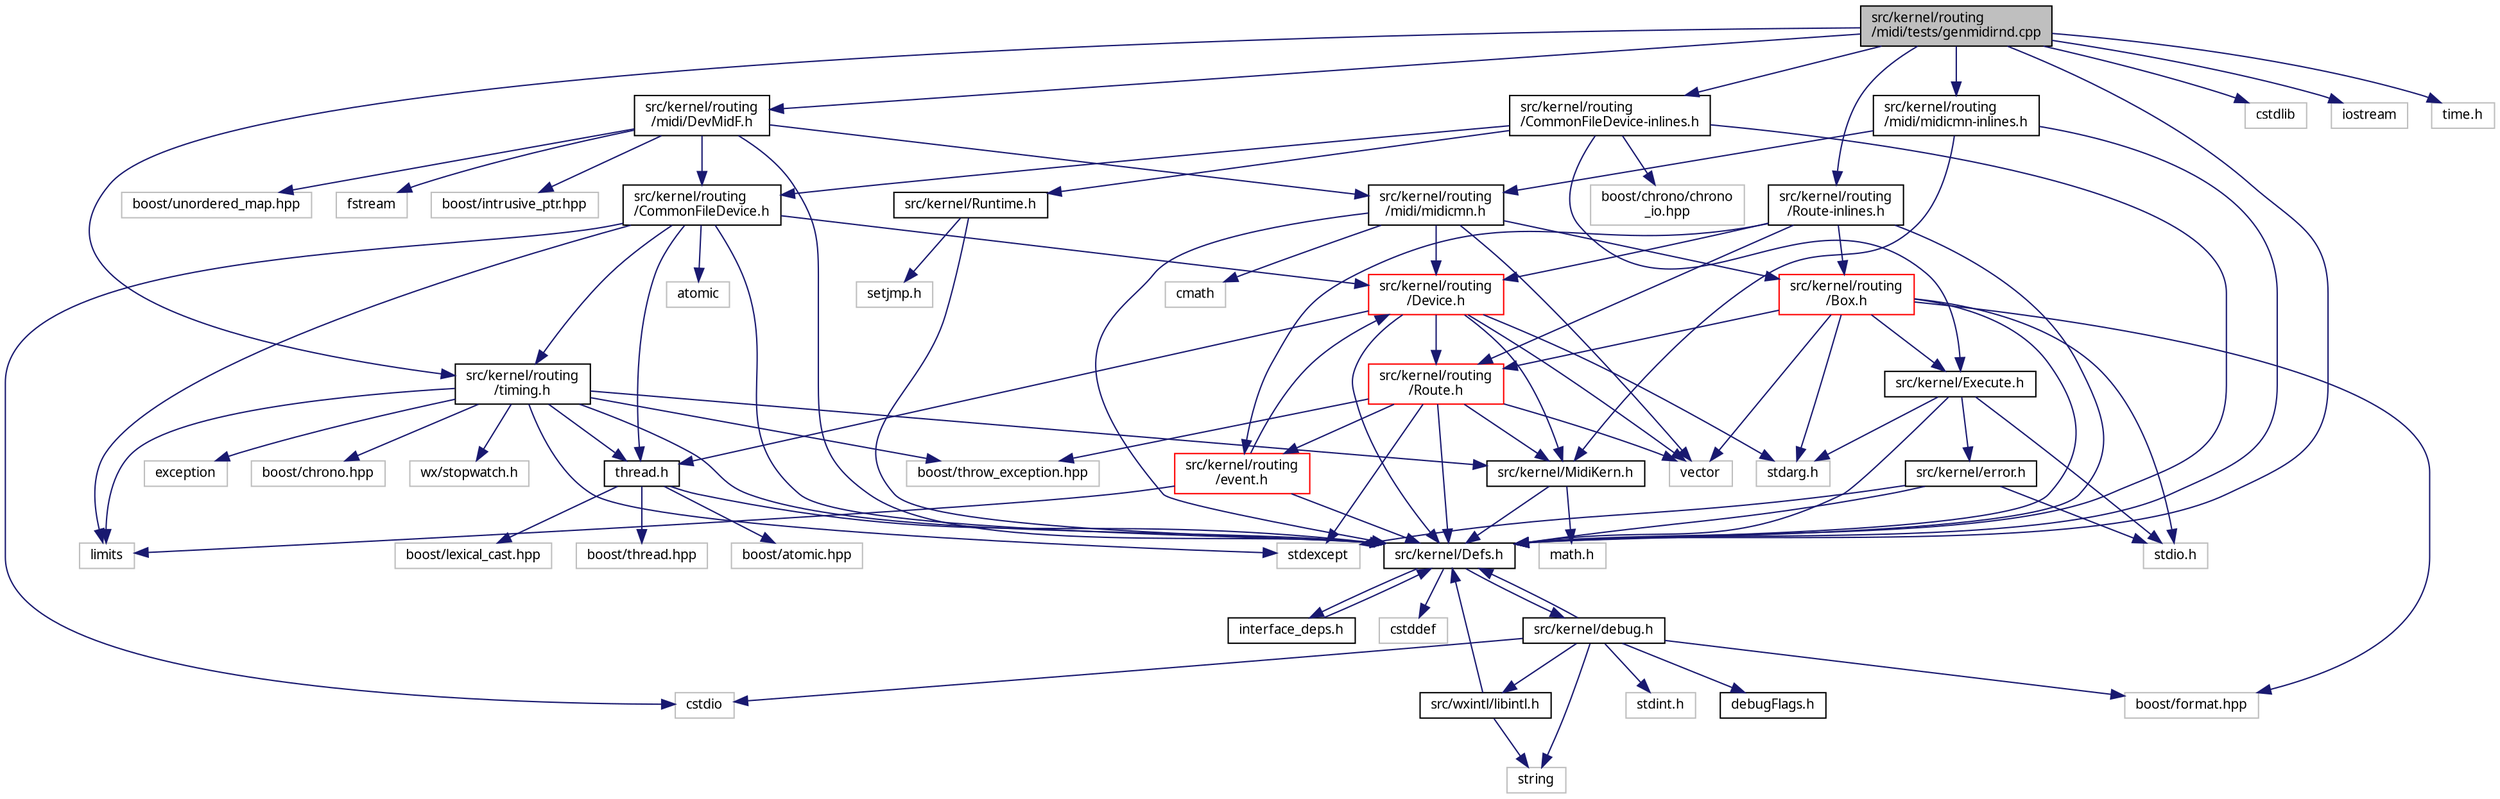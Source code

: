 digraph "src/kernel/routing/midi/tests/genmidirnd.cpp"
{
  edge [fontname="Sans",fontsize="10",labelfontname="Sans",labelfontsize="10"];
  node [fontname="Sans",fontsize="10",shape=record];
  Node0 [label="src/kernel/routing\l/midi/tests/genmidirnd.cpp",height=0.2,width=0.4,color="black", fillcolor="grey75", style="filled", fontcolor="black"];
  Node0 -> Node1 [color="midnightblue",fontsize="10",style="solid",fontname="Sans"];
  Node1 [label="src/kernel/Defs.h",height=0.2,width=0.4,color="black", fillcolor="white", style="filled",URL="$d1/d73/Defs_8h.html",tooltip="Common definitions. "];
  Node1 -> Node2 [color="midnightblue",fontsize="10",style="solid",fontname="Sans"];
  Node2 [label="interface_deps.h",height=0.2,width=0.4,color="black", fillcolor="white", style="filled",URL="$de/ddd/interface__deps_8h.html"];
  Node2 -> Node1 [color="midnightblue",fontsize="10",style="solid",fontname="Sans"];
  Node1 -> Node3 [color="midnightblue",fontsize="10",style="solid",fontname="Sans"];
  Node3 [label="cstddef",height=0.2,width=0.4,color="grey75", fillcolor="white", style="filled"];
  Node1 -> Node4 [color="midnightblue",fontsize="10",style="solid",fontname="Sans"];
  Node4 [label="src/kernel/debug.h",height=0.2,width=0.4,color="black", fillcolor="white", style="filled",URL="$db/d16/debug_8h.html"];
  Node4 -> Node1 [color="midnightblue",fontsize="10",style="solid",fontname="Sans"];
  Node4 -> Node5 [color="midnightblue",fontsize="10",style="solid",fontname="Sans"];
  Node5 [label="src/wxintl/libintl.h",height=0.2,width=0.4,color="black", fillcolor="white", style="filled",URL="$d4/d64/libintl_8h.html"];
  Node5 -> Node1 [color="midnightblue",fontsize="10",style="solid",fontname="Sans"];
  Node5 -> Node6 [color="midnightblue",fontsize="10",style="solid",fontname="Sans"];
  Node6 [label="string",height=0.2,width=0.4,color="grey75", fillcolor="white", style="filled"];
  Node4 -> Node6 [color="midnightblue",fontsize="10",style="solid",fontname="Sans"];
  Node4 -> Node7 [color="midnightblue",fontsize="10",style="solid",fontname="Sans"];
  Node7 [label="cstdio",height=0.2,width=0.4,color="grey75", fillcolor="white", style="filled"];
  Node4 -> Node8 [color="midnightblue",fontsize="10",style="solid",fontname="Sans"];
  Node8 [label="boost/format.hpp",height=0.2,width=0.4,color="grey75", fillcolor="white", style="filled"];
  Node4 -> Node9 [color="midnightblue",fontsize="10",style="solid",fontname="Sans"];
  Node9 [label="stdint.h",height=0.2,width=0.4,color="grey75", fillcolor="white", style="filled"];
  Node4 -> Node10 [color="midnightblue",fontsize="10",style="solid",fontname="Sans"];
  Node10 [label="debugFlags.h",height=0.2,width=0.4,color="black", fillcolor="white", style="filled",URL="$d4/dab/debugFlags_8h.html",tooltip="Debug flags for mutabor debug mode. "];
  Node0 -> Node11 [color="midnightblue",fontsize="10",style="solid",fontname="Sans"];
  Node11 [label="src/kernel/routing\l/timing.h",height=0.2,width=0.4,color="black", fillcolor="white", style="filled",URL="$db/d41/timing_8h.html"];
  Node11 -> Node1 [color="midnightblue",fontsize="10",style="solid",fontname="Sans"];
  Node11 -> Node12 [color="midnightblue",fontsize="10",style="solid",fontname="Sans"];
  Node12 [label="src/kernel/MidiKern.h",height=0.2,width=0.4,color="black", fillcolor="white", style="filled",URL="$da/dfd/MidiKern_8h.html"];
  Node12 -> Node1 [color="midnightblue",fontsize="10",style="solid",fontname="Sans"];
  Node12 -> Node13 [color="midnightblue",fontsize="10",style="solid",fontname="Sans"];
  Node13 [label="math.h",height=0.2,width=0.4,color="grey75", fillcolor="white", style="filled"];
  Node11 -> Node14 [color="midnightblue",fontsize="10",style="solid",fontname="Sans"];
  Node14 [label="limits",height=0.2,width=0.4,color="grey75", fillcolor="white", style="filled"];
  Node11 -> Node15 [color="midnightblue",fontsize="10",style="solid",fontname="Sans"];
  Node15 [label="exception",height=0.2,width=0.4,color="grey75", fillcolor="white", style="filled"];
  Node11 -> Node16 [color="midnightblue",fontsize="10",style="solid",fontname="Sans"];
  Node16 [label="stdexcept",height=0.2,width=0.4,color="grey75", fillcolor="white", style="filled"];
  Node11 -> Node17 [color="midnightblue",fontsize="10",style="solid",fontname="Sans"];
  Node17 [label="boost/throw_exception.hpp",height=0.2,width=0.4,color="grey75", fillcolor="white", style="filled"];
  Node11 -> Node18 [color="midnightblue",fontsize="10",style="solid",fontname="Sans"];
  Node18 [label="boost/chrono.hpp",height=0.2,width=0.4,color="grey75", fillcolor="white", style="filled"];
  Node11 -> Node19 [color="midnightblue",fontsize="10",style="solid",fontname="Sans"];
  Node19 [label="wx/stopwatch.h",height=0.2,width=0.4,color="grey75", fillcolor="white", style="filled"];
  Node11 -> Node20 [color="midnightblue",fontsize="10",style="solid",fontname="Sans"];
  Node20 [label="thread.h",height=0.2,width=0.4,color="black", fillcolor="white", style="filled",URL="$db/dd5/thread_8h.html"];
  Node20 -> Node1 [color="midnightblue",fontsize="10",style="solid",fontname="Sans"];
  Node20 -> Node21 [color="midnightblue",fontsize="10",style="solid",fontname="Sans"];
  Node21 [label="boost/thread.hpp",height=0.2,width=0.4,color="grey75", fillcolor="white", style="filled"];
  Node20 -> Node22 [color="midnightblue",fontsize="10",style="solid",fontname="Sans"];
  Node22 [label="boost/atomic.hpp",height=0.2,width=0.4,color="grey75", fillcolor="white", style="filled"];
  Node20 -> Node23 [color="midnightblue",fontsize="10",style="solid",fontname="Sans"];
  Node23 [label="boost/lexical_cast.hpp",height=0.2,width=0.4,color="grey75", fillcolor="white", style="filled"];
  Node0 -> Node24 [color="midnightblue",fontsize="10",style="solid",fontname="Sans"];
  Node24 [label="src/kernel/routing\l/midi/DevMidF.h",height=0.2,width=0.4,color="black", fillcolor="white", style="filled",URL="$da/d3c/DevMidF_8h.html"];
  Node24 -> Node1 [color="midnightblue",fontsize="10",style="solid",fontname="Sans"];
  Node24 -> Node25 [color="midnightblue",fontsize="10",style="solid",fontname="Sans"];
  Node25 [label="src/kernel/routing\l/CommonFileDevice.h",height=0.2,width=0.4,color="black", fillcolor="white", style="filled",URL="$d9/d17/CommonFileDevice_8h.html"];
  Node25 -> Node1 [color="midnightblue",fontsize="10",style="solid",fontname="Sans"];
  Node25 -> Node26 [color="midnightblue",fontsize="10",style="solid",fontname="Sans"];
  Node26 [label="src/kernel/routing\l/Device.h",height=0.2,width=0.4,color="red", fillcolor="white", style="filled",URL="$de/d05/Device_8h.html",tooltip="Routing. "];
  Node26 -> Node1 [color="midnightblue",fontsize="10",style="solid",fontname="Sans"];
  Node26 -> Node35 [color="midnightblue",fontsize="10",style="solid",fontname="Sans"];
  Node35 [label="src/kernel/routing\l/Route.h",height=0.2,width=0.4,color="red", fillcolor="white", style="filled",URL="$d1/d65/Route_8h.html",tooltip="Routing. "];
  Node35 -> Node1 [color="midnightblue",fontsize="10",style="solid",fontname="Sans"];
  Node35 -> Node12 [color="midnightblue",fontsize="10",style="solid",fontname="Sans"];
  Node35 -> Node38 [color="midnightblue",fontsize="10",style="solid",fontname="Sans"];
  Node38 [label="vector",height=0.2,width=0.4,color="grey75", fillcolor="white", style="filled"];
  Node35 -> Node16 [color="midnightblue",fontsize="10",style="solid",fontname="Sans"];
  Node35 -> Node17 [color="midnightblue",fontsize="10",style="solid",fontname="Sans"];
  Node35 -> Node39 [color="midnightblue",fontsize="10",style="solid",fontname="Sans"];
  Node39 [label="src/kernel/routing\l/event.h",height=0.2,width=0.4,color="red", fillcolor="white", style="filled",URL="$dd/d20/event_8h.html"];
  Node39 -> Node1 [color="midnightblue",fontsize="10",style="solid",fontname="Sans"];
  Node39 -> Node26 [color="midnightblue",fontsize="10",style="solid",fontname="Sans"];
  Node39 -> Node14 [color="midnightblue",fontsize="10",style="solid",fontname="Sans"];
  Node26 -> Node20 [color="midnightblue",fontsize="10",style="solid",fontname="Sans"];
  Node26 -> Node12 [color="midnightblue",fontsize="10",style="solid",fontname="Sans"];
  Node26 -> Node38 [color="midnightblue",fontsize="10",style="solid",fontname="Sans"];
  Node26 -> Node45 [color="midnightblue",fontsize="10",style="solid",fontname="Sans"];
  Node45 [label="stdarg.h",height=0.2,width=0.4,color="grey75", fillcolor="white", style="filled"];
  Node25 -> Node20 [color="midnightblue",fontsize="10",style="solid",fontname="Sans"];
  Node25 -> Node11 [color="midnightblue",fontsize="10",style="solid",fontname="Sans"];
  Node25 -> Node14 [color="midnightblue",fontsize="10",style="solid",fontname="Sans"];
  Node25 -> Node7 [color="midnightblue",fontsize="10",style="solid",fontname="Sans"];
  Node25 -> Node47 [color="midnightblue",fontsize="10",style="solid",fontname="Sans"];
  Node47 [label="atomic",height=0.2,width=0.4,color="grey75", fillcolor="white", style="filled"];
  Node24 -> Node48 [color="midnightblue",fontsize="10",style="solid",fontname="Sans"];
  Node48 [label="src/kernel/routing\l/midi/midicmn.h",height=0.2,width=0.4,color="black", fillcolor="white", style="filled",URL="$de/d21/midicmn_8h.html"];
  Node48 -> Node1 [color="midnightblue",fontsize="10",style="solid",fontname="Sans"];
  Node48 -> Node26 [color="midnightblue",fontsize="10",style="solid",fontname="Sans"];
  Node48 -> Node49 [color="midnightblue",fontsize="10",style="solid",fontname="Sans"];
  Node49 [label="src/kernel/routing\l/Box.h",height=0.2,width=0.4,color="red", fillcolor="white", style="filled",URL="$de/d0f/Box_8h.html",tooltip="Mutabor Box for C++. "];
  Node49 -> Node1 [color="midnightblue",fontsize="10",style="solid",fontname="Sans"];
  Node49 -> Node35 [color="midnightblue",fontsize="10",style="solid",fontname="Sans"];
  Node49 -> Node50 [color="midnightblue",fontsize="10",style="solid",fontname="Sans"];
  Node50 [label="src/kernel/Execute.h",height=0.2,width=0.4,color="black", fillcolor="white", style="filled",URL="$de/d11/Execute_8h.html",tooltip="Execute tuning changes. "];
  Node50 -> Node1 [color="midnightblue",fontsize="10",style="solid",fontname="Sans"];
  Node50 -> Node51 [color="midnightblue",fontsize="10",style="solid",fontname="Sans"];
  Node51 [label="src/kernel/error.h",height=0.2,width=0.4,color="black", fillcolor="white", style="filled",URL="$da/d41/error_8h.html"];
  Node51 -> Node1 [color="midnightblue",fontsize="10",style="solid",fontname="Sans"];
  Node51 -> Node52 [color="midnightblue",fontsize="10",style="solid",fontname="Sans"];
  Node52 [label="stdio.h",height=0.2,width=0.4,color="grey75", fillcolor="white", style="filled"];
  Node51 -> Node16 [color="midnightblue",fontsize="10",style="solid",fontname="Sans"];
  Node50 -> Node52 [color="midnightblue",fontsize="10",style="solid",fontname="Sans"];
  Node50 -> Node45 [color="midnightblue",fontsize="10",style="solid",fontname="Sans"];
  Node49 -> Node38 [color="midnightblue",fontsize="10",style="solid",fontname="Sans"];
  Node49 -> Node45 [color="midnightblue",fontsize="10",style="solid",fontname="Sans"];
  Node49 -> Node52 [color="midnightblue",fontsize="10",style="solid",fontname="Sans"];
  Node49 -> Node8 [color="midnightblue",fontsize="10",style="solid",fontname="Sans"];
  Node48 -> Node38 [color="midnightblue",fontsize="10",style="solid",fontname="Sans"];
  Node48 -> Node57 [color="midnightblue",fontsize="10",style="solid",fontname="Sans"];
  Node57 [label="cmath",height=0.2,width=0.4,color="grey75", fillcolor="white", style="filled"];
  Node24 -> Node58 [color="midnightblue",fontsize="10",style="solid",fontname="Sans"];
  Node58 [label="fstream",height=0.2,width=0.4,color="grey75", fillcolor="white", style="filled"];
  Node24 -> Node29 [color="midnightblue",fontsize="10",style="solid",fontname="Sans"];
  Node29 [label="boost/intrusive_ptr.hpp",height=0.2,width=0.4,color="grey75", fillcolor="white", style="filled"];
  Node24 -> Node59 [color="midnightblue",fontsize="10",style="solid",fontname="Sans"];
  Node59 [label="boost/unordered_map.hpp",height=0.2,width=0.4,color="grey75", fillcolor="white", style="filled"];
  Node0 -> Node60 [color="midnightblue",fontsize="10",style="solid",fontname="Sans"];
  Node60 [label="src/kernel/routing\l/CommonFileDevice-inlines.h",height=0.2,width=0.4,color="black", fillcolor="white", style="filled",URL="$d9/d6a/CommonFileDevice-inlines_8h.html"];
  Node60 -> Node1 [color="midnightblue",fontsize="10",style="solid",fontname="Sans"];
  Node60 -> Node25 [color="midnightblue",fontsize="10",style="solid",fontname="Sans"];
  Node60 -> Node50 [color="midnightblue",fontsize="10",style="solid",fontname="Sans"];
  Node60 -> Node61 [color="midnightblue",fontsize="10",style="solid",fontname="Sans"];
  Node61 [label="src/kernel/Runtime.h",height=0.2,width=0.4,color="black", fillcolor="white", style="filled",URL="$d5/d84/Runtime_8h.html",tooltip="Runtime functions of the (mainly C) old kernel of Mutabor. "];
  Node61 -> Node1 [color="midnightblue",fontsize="10",style="solid",fontname="Sans"];
  Node61 -> Node62 [color="midnightblue",fontsize="10",style="solid",fontname="Sans"];
  Node62 [label="setjmp.h",height=0.2,width=0.4,color="grey75", fillcolor="white", style="filled"];
  Node60 -> Node63 [color="midnightblue",fontsize="10",style="solid",fontname="Sans"];
  Node63 [label="boost/chrono/chrono\l_io.hpp",height=0.2,width=0.4,color="grey75", fillcolor="white", style="filled"];
  Node0 -> Node64 [color="midnightblue",fontsize="10",style="solid",fontname="Sans"];
  Node64 [label="src/kernel/routing\l/midi/midicmn-inlines.h",height=0.2,width=0.4,color="black", fillcolor="white", style="filled",URL="$d9/d34/midicmn-inlines_8h.html"];
  Node64 -> Node1 [color="midnightblue",fontsize="10",style="solid",fontname="Sans"];
  Node64 -> Node48 [color="midnightblue",fontsize="10",style="solid",fontname="Sans"];
  Node64 -> Node12 [color="midnightblue",fontsize="10",style="solid",fontname="Sans"];
  Node0 -> Node65 [color="midnightblue",fontsize="10",style="solid",fontname="Sans"];
  Node65 [label="src/kernel/routing\l/Route-inlines.h",height=0.2,width=0.4,color="black", fillcolor="white", style="filled",URL="$d2/d2c/Route-inlines_8h.html"];
  Node65 -> Node1 [color="midnightblue",fontsize="10",style="solid",fontname="Sans"];
  Node65 -> Node35 [color="midnightblue",fontsize="10",style="solid",fontname="Sans"];
  Node65 -> Node26 [color="midnightblue",fontsize="10",style="solid",fontname="Sans"];
  Node65 -> Node49 [color="midnightblue",fontsize="10",style="solid",fontname="Sans"];
  Node65 -> Node39 [color="midnightblue",fontsize="10",style="solid",fontname="Sans"];
  Node0 -> Node66 [color="midnightblue",fontsize="10",style="solid",fontname="Sans"];
  Node66 [label="cstdlib",height=0.2,width=0.4,color="grey75", fillcolor="white", style="filled"];
  Node0 -> Node32 [color="midnightblue",fontsize="10",style="solid",fontname="Sans"];
  Node32 [label="iostream",height=0.2,width=0.4,color="grey75", fillcolor="white", style="filled"];
  Node0 -> Node67 [color="midnightblue",fontsize="10",style="solid",fontname="Sans"];
  Node67 [label="time.h",height=0.2,width=0.4,color="grey75", fillcolor="white", style="filled"];
}
